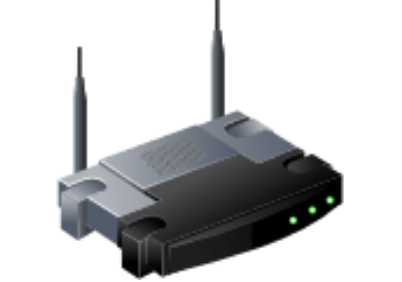 <mxfile version="23.1.0" type="github">
  <diagram name="Page-1" id="EWPCgxJgW_Hr5RCxBf1B">
    <mxGraphModel dx="1386" dy="793" grid="1" gridSize="10" guides="1" tooltips="1" connect="1" arrows="1" fold="1" page="1" pageScale="1" pageWidth="850" pageHeight="1100" math="0" shadow="0">
      <root>
        <mxCell id="0" />
        <mxCell id="1" parent="0" />
        <mxCell id="UPW5rW1Ut2nFOO50ReGd-1" value="" style="image;html=1;image=img/lib/clip_art/networking/Wireless_Router_128x128.png" vertex="1" parent="1">
          <mxGeometry x="380" y="280" width="200" height="140" as="geometry" />
        </mxCell>
      </root>
    </mxGraphModel>
  </diagram>
</mxfile>
